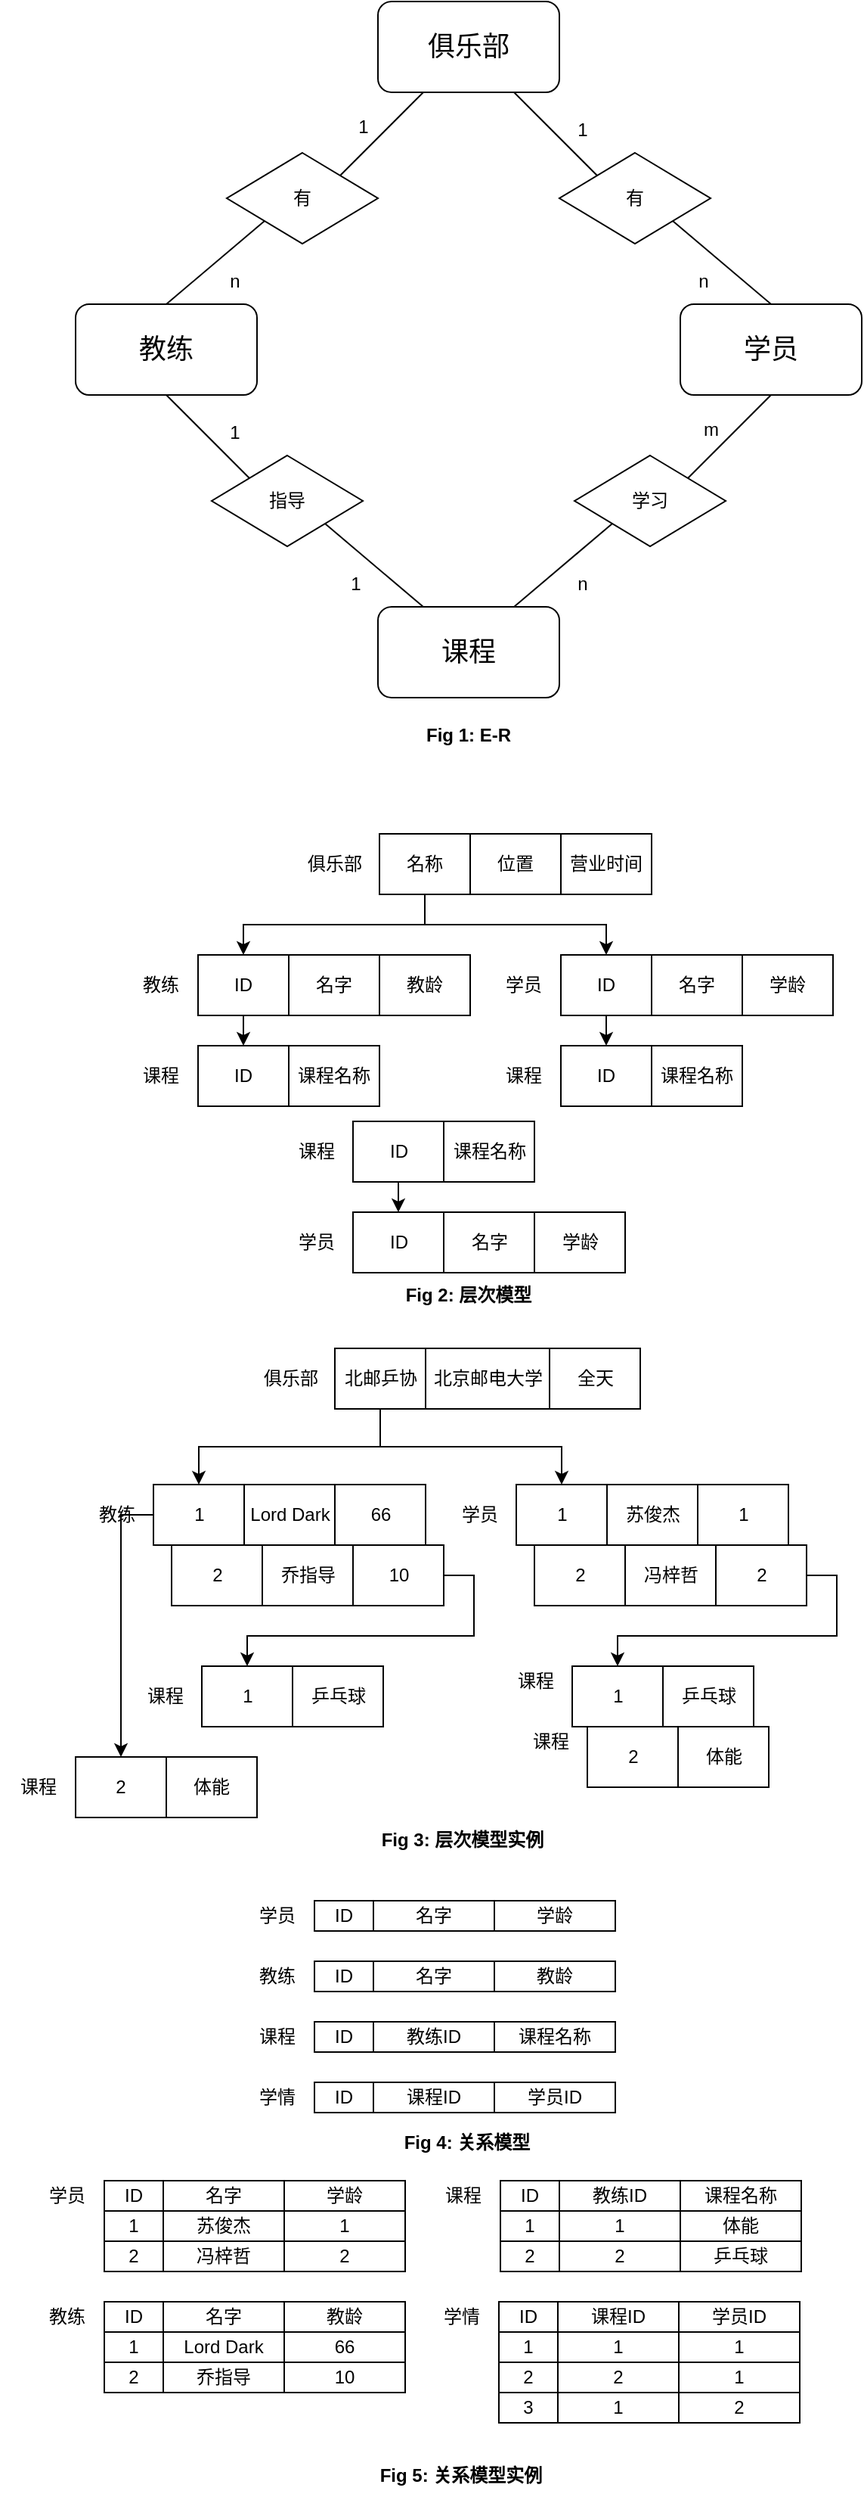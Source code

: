 <mxfile version="24.0.2" type="github">
  <diagram id="R2lEEEUBdFMjLlhIrx00" name="Page-1">
    <mxGraphModel dx="1436" dy="853" grid="1" gridSize="10" guides="1" tooltips="1" connect="1" arrows="1" fold="1" page="1" pageScale="1" pageWidth="850" pageHeight="1100" math="0" shadow="0" extFonts="Permanent Marker^https://fonts.googleapis.com/css?family=Permanent+Marker">
      <root>
        <mxCell id="0" />
        <mxCell id="1" parent="0" />
        <mxCell id="RdNPgLvdJwb93vjGnL0X-3" value="&lt;font style=&quot;font-size: 18px;&quot;&gt;俱乐部&lt;/font&gt;" style="rounded=1;whiteSpace=wrap;html=1;" vertex="1" parent="1">
          <mxGeometry x="340" y="20" width="120" height="60" as="geometry" />
        </mxCell>
        <mxCell id="RdNPgLvdJwb93vjGnL0X-4" value="&lt;font style=&quot;font-size: 18px;&quot;&gt;学员&lt;/font&gt;" style="rounded=1;whiteSpace=wrap;html=1;" vertex="1" parent="1">
          <mxGeometry x="540" y="220" width="120" height="60" as="geometry" />
        </mxCell>
        <mxCell id="RdNPgLvdJwb93vjGnL0X-5" value="&lt;font style=&quot;font-size: 18px;&quot;&gt;教练&lt;/font&gt;" style="rounded=1;whiteSpace=wrap;html=1;" vertex="1" parent="1">
          <mxGeometry x="140" y="220" width="120" height="60" as="geometry" />
        </mxCell>
        <mxCell id="RdNPgLvdJwb93vjGnL0X-7" value="有" style="rhombus;whiteSpace=wrap;html=1;" vertex="1" parent="1">
          <mxGeometry x="460" y="120" width="100" height="60" as="geometry" />
        </mxCell>
        <mxCell id="RdNPgLvdJwb93vjGnL0X-13" value="有" style="rhombus;whiteSpace=wrap;html=1;" vertex="1" parent="1">
          <mxGeometry x="240" y="120" width="100" height="60" as="geometry" />
        </mxCell>
        <mxCell id="RdNPgLvdJwb93vjGnL0X-14" value="" style="endArrow=none;html=1;rounded=0;exitX=1;exitY=0;exitDx=0;exitDy=0;entryX=0.25;entryY=1;entryDx=0;entryDy=0;" edge="1" parent="1" source="RdNPgLvdJwb93vjGnL0X-13" target="RdNPgLvdJwb93vjGnL0X-3">
          <mxGeometry width="50" height="50" relative="1" as="geometry">
            <mxPoint x="330" y="130" as="sourcePoint" />
            <mxPoint x="390" y="110" as="targetPoint" />
          </mxGeometry>
        </mxCell>
        <mxCell id="RdNPgLvdJwb93vjGnL0X-15" value="" style="endArrow=none;html=1;rounded=0;entryX=0;entryY=1;entryDx=0;entryDy=0;exitX=0.5;exitY=0;exitDx=0;exitDy=0;" edge="1" parent="1" source="RdNPgLvdJwb93vjGnL0X-5" target="RdNPgLvdJwb93vjGnL0X-13">
          <mxGeometry width="50" height="50" relative="1" as="geometry">
            <mxPoint x="280" y="240" as="sourcePoint" />
            <mxPoint x="330" y="190" as="targetPoint" />
          </mxGeometry>
        </mxCell>
        <mxCell id="RdNPgLvdJwb93vjGnL0X-16" value="" style="endArrow=none;html=1;rounded=0;entryX=0.75;entryY=1;entryDx=0;entryDy=0;exitX=0;exitY=0;exitDx=0;exitDy=0;" edge="1" parent="1" source="RdNPgLvdJwb93vjGnL0X-7" target="RdNPgLvdJwb93vjGnL0X-3">
          <mxGeometry width="50" height="50" relative="1" as="geometry">
            <mxPoint x="495.28" y="150" as="sourcePoint" />
            <mxPoint x="450" y="101.98" as="targetPoint" />
          </mxGeometry>
        </mxCell>
        <mxCell id="RdNPgLvdJwb93vjGnL0X-17" value="" style="endArrow=none;html=1;rounded=0;entryX=1;entryY=1;entryDx=0;entryDy=0;exitX=0.5;exitY=0;exitDx=0;exitDy=0;" edge="1" parent="1" source="RdNPgLvdJwb93vjGnL0X-4" target="RdNPgLvdJwb93vjGnL0X-7">
          <mxGeometry width="50" height="50" relative="1" as="geometry">
            <mxPoint x="510" y="220" as="sourcePoint" />
            <mxPoint x="470" y="180" as="targetPoint" />
          </mxGeometry>
        </mxCell>
        <mxCell id="RdNPgLvdJwb93vjGnL0X-21" value="1" style="text;html=1;align=center;verticalAlign=middle;resizable=0;points=[];autosize=1;strokeColor=none;fillColor=none;" vertex="1" parent="1">
          <mxGeometry x="315" y="88" width="30" height="30" as="geometry" />
        </mxCell>
        <mxCell id="RdNPgLvdJwb93vjGnL0X-22" value="n" style="text;html=1;align=center;verticalAlign=middle;resizable=0;points=[];autosize=1;strokeColor=none;fillColor=none;" vertex="1" parent="1">
          <mxGeometry x="230" y="190" width="30" height="30" as="geometry" />
        </mxCell>
        <mxCell id="RdNPgLvdJwb93vjGnL0X-23" value="n" style="text;html=1;align=center;verticalAlign=middle;resizable=0;points=[];autosize=1;strokeColor=none;fillColor=none;" vertex="1" parent="1">
          <mxGeometry x="540" y="190" width="30" height="30" as="geometry" />
        </mxCell>
        <mxCell id="RdNPgLvdJwb93vjGnL0X-25" value="1" style="text;html=1;align=center;verticalAlign=middle;resizable=0;points=[];autosize=1;strokeColor=none;fillColor=none;" vertex="1" parent="1">
          <mxGeometry x="460" y="90" width="30" height="30" as="geometry" />
        </mxCell>
        <mxCell id="RdNPgLvdJwb93vjGnL0X-28" value="&lt;b&gt;Fig 1: E-R&lt;/b&gt;" style="text;html=1;align=center;verticalAlign=middle;whiteSpace=wrap;rounded=0;" vertex="1" parent="1">
          <mxGeometry x="370" y="490" width="60" height="30" as="geometry" />
        </mxCell>
        <mxCell id="RdNPgLvdJwb93vjGnL0X-40" style="edgeStyle=orthogonalEdgeStyle;rounded=0;orthogonalLoop=1;jettySize=auto;html=1;exitX=0.5;exitY=1;exitDx=0;exitDy=0;" edge="1" parent="1" source="RdNPgLvdJwb93vjGnL0X-30" target="RdNPgLvdJwb93vjGnL0X-36">
          <mxGeometry relative="1" as="geometry" />
        </mxCell>
        <mxCell id="RdNPgLvdJwb93vjGnL0X-30" value="名称" style="rounded=0;whiteSpace=wrap;html=1;" vertex="1" parent="1">
          <mxGeometry x="341" y="570" width="60" height="40" as="geometry" />
        </mxCell>
        <mxCell id="RdNPgLvdJwb93vjGnL0X-39" style="edgeStyle=orthogonalEdgeStyle;rounded=0;orthogonalLoop=1;jettySize=auto;html=1;exitX=0.5;exitY=1;exitDx=0;exitDy=0;" edge="1" parent="1" source="RdNPgLvdJwb93vjGnL0X-30" target="RdNPgLvdJwb93vjGnL0X-33">
          <mxGeometry relative="1" as="geometry" />
        </mxCell>
        <mxCell id="RdNPgLvdJwb93vjGnL0X-31" value="位置" style="rounded=0;whiteSpace=wrap;html=1;" vertex="1" parent="1">
          <mxGeometry x="401" y="570" width="60" height="40" as="geometry" />
        </mxCell>
        <mxCell id="RdNPgLvdJwb93vjGnL0X-32" value="营业时间" style="rounded=0;whiteSpace=wrap;html=1;" vertex="1" parent="1">
          <mxGeometry x="461" y="570" width="60" height="40" as="geometry" />
        </mxCell>
        <mxCell id="RdNPgLvdJwb93vjGnL0X-98" style="edgeStyle=orthogonalEdgeStyle;rounded=0;orthogonalLoop=1;jettySize=auto;html=1;exitX=0.5;exitY=1;exitDx=0;exitDy=0;entryX=0.5;entryY=0;entryDx=0;entryDy=0;" edge="1" parent="1" source="RdNPgLvdJwb93vjGnL0X-33" target="RdNPgLvdJwb93vjGnL0X-45">
          <mxGeometry relative="1" as="geometry" />
        </mxCell>
        <mxCell id="RdNPgLvdJwb93vjGnL0X-33" value="ID" style="rounded=0;whiteSpace=wrap;html=1;" vertex="1" parent="1">
          <mxGeometry x="221" y="650" width="60" height="40" as="geometry" />
        </mxCell>
        <mxCell id="RdNPgLvdJwb93vjGnL0X-34" value="名字" style="rounded=0;whiteSpace=wrap;html=1;" vertex="1" parent="1">
          <mxGeometry x="281" y="650" width="60" height="40" as="geometry" />
        </mxCell>
        <mxCell id="RdNPgLvdJwb93vjGnL0X-118" style="edgeStyle=orthogonalEdgeStyle;rounded=0;orthogonalLoop=1;jettySize=auto;html=1;exitX=0.5;exitY=1;exitDx=0;exitDy=0;entryX=0.5;entryY=0;entryDx=0;entryDy=0;" edge="1" parent="1" source="RdNPgLvdJwb93vjGnL0X-36" target="RdNPgLvdJwb93vjGnL0X-49">
          <mxGeometry relative="1" as="geometry" />
        </mxCell>
        <mxCell id="RdNPgLvdJwb93vjGnL0X-36" value="ID" style="rounded=0;whiteSpace=wrap;html=1;" vertex="1" parent="1">
          <mxGeometry x="461" y="650" width="60" height="40" as="geometry" />
        </mxCell>
        <mxCell id="RdNPgLvdJwb93vjGnL0X-37" value="名字" style="rounded=0;whiteSpace=wrap;html=1;" vertex="1" parent="1">
          <mxGeometry x="521" y="650" width="60" height="40" as="geometry" />
        </mxCell>
        <mxCell id="RdNPgLvdJwb93vjGnL0X-38" value="学龄" style="rounded=0;whiteSpace=wrap;html=1;" vertex="1" parent="1">
          <mxGeometry x="581" y="650" width="60" height="40" as="geometry" />
        </mxCell>
        <mxCell id="RdNPgLvdJwb93vjGnL0X-41" value="俱乐部" style="text;html=1;align=center;verticalAlign=middle;resizable=0;points=[];autosize=1;strokeColor=none;fillColor=none;" vertex="1" parent="1">
          <mxGeometry x="281" y="575" width="60" height="30" as="geometry" />
        </mxCell>
        <mxCell id="RdNPgLvdJwb93vjGnL0X-42" value="教练" style="text;html=1;align=center;verticalAlign=middle;resizable=0;points=[];autosize=1;strokeColor=none;fillColor=none;" vertex="1" parent="1">
          <mxGeometry x="171" y="655" width="50" height="30" as="geometry" />
        </mxCell>
        <mxCell id="RdNPgLvdJwb93vjGnL0X-43" value="学员" style="text;html=1;align=center;verticalAlign=middle;resizable=0;points=[];autosize=1;strokeColor=none;fillColor=none;" vertex="1" parent="1">
          <mxGeometry x="411" y="655" width="50" height="30" as="geometry" />
        </mxCell>
        <mxCell id="RdNPgLvdJwb93vjGnL0X-44" value="&lt;b&gt;Fig 2: 层次模型&lt;/b&gt;" style="text;html=1;align=center;verticalAlign=middle;whiteSpace=wrap;rounded=0;" vertex="1" parent="1">
          <mxGeometry x="355" y="860" width="90" height="30" as="geometry" />
        </mxCell>
        <mxCell id="RdNPgLvdJwb93vjGnL0X-45" value="ID" style="rounded=0;whiteSpace=wrap;html=1;" vertex="1" parent="1">
          <mxGeometry x="221" y="710" width="60" height="40" as="geometry" />
        </mxCell>
        <mxCell id="RdNPgLvdJwb93vjGnL0X-46" value="课程名称" style="rounded=0;whiteSpace=wrap;html=1;" vertex="1" parent="1">
          <mxGeometry x="281" y="710" width="60" height="40" as="geometry" />
        </mxCell>
        <mxCell id="RdNPgLvdJwb93vjGnL0X-48" value="课程" style="text;html=1;align=center;verticalAlign=middle;resizable=0;points=[];autosize=1;strokeColor=none;fillColor=none;" vertex="1" parent="1">
          <mxGeometry x="171" y="715" width="50" height="30" as="geometry" />
        </mxCell>
        <mxCell id="RdNPgLvdJwb93vjGnL0X-49" value="ID" style="rounded=0;whiteSpace=wrap;html=1;" vertex="1" parent="1">
          <mxGeometry x="461" y="710" width="60" height="40" as="geometry" />
        </mxCell>
        <mxCell id="RdNPgLvdJwb93vjGnL0X-50" value="课程名称" style="rounded=0;whiteSpace=wrap;html=1;" vertex="1" parent="1">
          <mxGeometry x="521" y="710" width="60" height="40" as="geometry" />
        </mxCell>
        <mxCell id="RdNPgLvdJwb93vjGnL0X-52" value="课程" style="text;html=1;align=center;verticalAlign=middle;resizable=0;points=[];autosize=1;strokeColor=none;fillColor=none;" vertex="1" parent="1">
          <mxGeometry x="411" y="715" width="50" height="30" as="geometry" />
        </mxCell>
        <mxCell id="RdNPgLvdJwb93vjGnL0X-53" value="ID" style="rounded=0;whiteSpace=wrap;html=1;" vertex="1" parent="1">
          <mxGeometry x="323.5" y="820" width="60" height="40" as="geometry" />
        </mxCell>
        <mxCell id="RdNPgLvdJwb93vjGnL0X-54" value="名字" style="rounded=0;whiteSpace=wrap;html=1;" vertex="1" parent="1">
          <mxGeometry x="383.5" y="820" width="60" height="40" as="geometry" />
        </mxCell>
        <mxCell id="RdNPgLvdJwb93vjGnL0X-55" value="学龄" style="rounded=0;whiteSpace=wrap;html=1;" vertex="1" parent="1">
          <mxGeometry x="443.5" y="820" width="60" height="40" as="geometry" />
        </mxCell>
        <mxCell id="RdNPgLvdJwb93vjGnL0X-56" value="学员" style="text;html=1;align=center;verticalAlign=middle;resizable=0;points=[];autosize=1;strokeColor=none;fillColor=none;" vertex="1" parent="1">
          <mxGeometry x="273.5" y="825" width="50" height="30" as="geometry" />
        </mxCell>
        <mxCell id="RdNPgLvdJwb93vjGnL0X-63" style="edgeStyle=orthogonalEdgeStyle;rounded=0;orthogonalLoop=1;jettySize=auto;html=1;exitX=0.5;exitY=1;exitDx=0;exitDy=0;" edge="1" parent="1" source="RdNPgLvdJwb93vjGnL0X-64" target="RdNPgLvdJwb93vjGnL0X-71">
          <mxGeometry relative="1" as="geometry" />
        </mxCell>
        <mxCell id="RdNPgLvdJwb93vjGnL0X-64" value="北邮乒协" style="rounded=0;whiteSpace=wrap;html=1;" vertex="1" parent="1">
          <mxGeometry x="311.5" y="910" width="60" height="40" as="geometry" />
        </mxCell>
        <mxCell id="RdNPgLvdJwb93vjGnL0X-65" style="edgeStyle=orthogonalEdgeStyle;rounded=0;orthogonalLoop=1;jettySize=auto;html=1;exitX=0.5;exitY=1;exitDx=0;exitDy=0;" edge="1" parent="1" source="RdNPgLvdJwb93vjGnL0X-64" target="RdNPgLvdJwb93vjGnL0X-68">
          <mxGeometry relative="1" as="geometry" />
        </mxCell>
        <mxCell id="RdNPgLvdJwb93vjGnL0X-66" value="北京邮电大学" style="rounded=0;whiteSpace=wrap;html=1;" vertex="1" parent="1">
          <mxGeometry x="371.5" y="910" width="82" height="40" as="geometry" />
        </mxCell>
        <mxCell id="RdNPgLvdJwb93vjGnL0X-67" value="全天" style="rounded=0;whiteSpace=wrap;html=1;" vertex="1" parent="1">
          <mxGeometry x="453.5" y="910" width="60" height="40" as="geometry" />
        </mxCell>
        <mxCell id="RdNPgLvdJwb93vjGnL0X-201" style="edgeStyle=orthogonalEdgeStyle;rounded=0;orthogonalLoop=1;jettySize=auto;html=1;exitX=0;exitY=0.5;exitDx=0;exitDy=0;" edge="1" parent="1" source="RdNPgLvdJwb93vjGnL0X-68" target="RdNPgLvdJwb93vjGnL0X-198">
          <mxGeometry relative="1" as="geometry" />
        </mxCell>
        <mxCell id="RdNPgLvdJwb93vjGnL0X-68" value="1" style="rounded=0;whiteSpace=wrap;html=1;" vertex="1" parent="1">
          <mxGeometry x="191.5" y="1000" width="60" height="40" as="geometry" />
        </mxCell>
        <mxCell id="RdNPgLvdJwb93vjGnL0X-69" value="Lord Dark" style="rounded=0;whiteSpace=wrap;html=1;" vertex="1" parent="1">
          <mxGeometry x="251.5" y="1000" width="60" height="40" as="geometry" />
        </mxCell>
        <mxCell id="RdNPgLvdJwb93vjGnL0X-70" value="66" style="rounded=0;whiteSpace=wrap;html=1;" vertex="1" parent="1">
          <mxGeometry x="311.5" y="1000" width="60" height="40" as="geometry" />
        </mxCell>
        <mxCell id="RdNPgLvdJwb93vjGnL0X-71" value="1" style="rounded=0;whiteSpace=wrap;html=1;" vertex="1" parent="1">
          <mxGeometry x="431.5" y="1000" width="60" height="40" as="geometry" />
        </mxCell>
        <mxCell id="RdNPgLvdJwb93vjGnL0X-72" value="苏俊杰" style="rounded=0;whiteSpace=wrap;html=1;" vertex="1" parent="1">
          <mxGeometry x="491.5" y="1000" width="60" height="40" as="geometry" />
        </mxCell>
        <mxCell id="RdNPgLvdJwb93vjGnL0X-73" value="1" style="rounded=0;whiteSpace=wrap;html=1;" vertex="1" parent="1">
          <mxGeometry x="551.5" y="1000" width="60" height="40" as="geometry" />
        </mxCell>
        <mxCell id="RdNPgLvdJwb93vjGnL0X-74" value="俱乐部" style="text;html=1;align=center;verticalAlign=middle;resizable=0;points=[];autosize=1;strokeColor=none;fillColor=none;" vertex="1" parent="1">
          <mxGeometry x="251.5" y="915" width="60" height="30" as="geometry" />
        </mxCell>
        <mxCell id="RdNPgLvdJwb93vjGnL0X-75" value="教练" style="text;html=1;align=center;verticalAlign=middle;resizable=0;points=[];autosize=1;strokeColor=none;fillColor=none;" vertex="1" parent="1">
          <mxGeometry x="141.5" y="1005" width="50" height="30" as="geometry" />
        </mxCell>
        <mxCell id="RdNPgLvdJwb93vjGnL0X-76" value="学员" style="text;html=1;align=center;verticalAlign=middle;resizable=0;points=[];autosize=1;strokeColor=none;fillColor=none;" vertex="1" parent="1">
          <mxGeometry x="381.5" y="1005" width="50" height="30" as="geometry" />
        </mxCell>
        <mxCell id="RdNPgLvdJwb93vjGnL0X-77" value="2" style="rounded=0;whiteSpace=wrap;html=1;" vertex="1" parent="1">
          <mxGeometry x="443.5" y="1040" width="60" height="40" as="geometry" />
        </mxCell>
        <mxCell id="RdNPgLvdJwb93vjGnL0X-78" value="冯梓哲" style="rounded=0;whiteSpace=wrap;html=1;" vertex="1" parent="1">
          <mxGeometry x="503.5" y="1040" width="60" height="40" as="geometry" />
        </mxCell>
        <mxCell id="RdNPgLvdJwb93vjGnL0X-117" style="edgeStyle=orthogonalEdgeStyle;rounded=0;orthogonalLoop=1;jettySize=auto;html=1;exitX=1;exitY=0.5;exitDx=0;exitDy=0;" edge="1" parent="1" source="RdNPgLvdJwb93vjGnL0X-79" target="RdNPgLvdJwb93vjGnL0X-109">
          <mxGeometry relative="1" as="geometry" />
        </mxCell>
        <mxCell id="RdNPgLvdJwb93vjGnL0X-79" value="2" style="rounded=0;whiteSpace=wrap;html=1;" vertex="1" parent="1">
          <mxGeometry x="563.5" y="1040" width="60" height="40" as="geometry" />
        </mxCell>
        <mxCell id="RdNPgLvdJwb93vjGnL0X-80" value="2" style="rounded=0;whiteSpace=wrap;html=1;" vertex="1" parent="1">
          <mxGeometry x="203.5" y="1040" width="60" height="40" as="geometry" />
        </mxCell>
        <mxCell id="RdNPgLvdJwb93vjGnL0X-81" value="乔指导" style="rounded=0;whiteSpace=wrap;html=1;" vertex="1" parent="1">
          <mxGeometry x="263.5" y="1040" width="60" height="40" as="geometry" />
        </mxCell>
        <mxCell id="RdNPgLvdJwb93vjGnL0X-105" style="edgeStyle=orthogonalEdgeStyle;rounded=0;orthogonalLoop=1;jettySize=auto;html=1;exitX=1;exitY=0.5;exitDx=0;exitDy=0;entryX=0.5;entryY=0;entryDx=0;entryDy=0;" edge="1" parent="1" source="RdNPgLvdJwb93vjGnL0X-82" target="RdNPgLvdJwb93vjGnL0X-101">
          <mxGeometry relative="1" as="geometry">
            <mxPoint x="373.5" y="1120" as="targetPoint" />
          </mxGeometry>
        </mxCell>
        <mxCell id="RdNPgLvdJwb93vjGnL0X-82" value="10" style="rounded=0;whiteSpace=wrap;html=1;" vertex="1" parent="1">
          <mxGeometry x="323.5" y="1040" width="60" height="40" as="geometry" />
        </mxCell>
        <mxCell id="RdNPgLvdJwb93vjGnL0X-83" value="&lt;b&gt;Fig 3: 层次模型实例&lt;/b&gt;" style="text;html=1;align=center;verticalAlign=middle;whiteSpace=wrap;rounded=0;" vertex="1" parent="1">
          <mxGeometry x="341" y="1220" width="110" height="30" as="geometry" />
        </mxCell>
        <mxCell id="RdNPgLvdJwb93vjGnL0X-87" value="&lt;font style=&quot;font-size: 18px;&quot;&gt;课程&lt;/font&gt;" style="rounded=1;whiteSpace=wrap;html=1;" vertex="1" parent="1">
          <mxGeometry x="340" y="420" width="120" height="60" as="geometry" />
        </mxCell>
        <mxCell id="RdNPgLvdJwb93vjGnL0X-88" value="指导" style="rhombus;whiteSpace=wrap;html=1;" vertex="1" parent="1">
          <mxGeometry x="230" y="320" width="100" height="60" as="geometry" />
        </mxCell>
        <mxCell id="RdNPgLvdJwb93vjGnL0X-89" value="" style="endArrow=none;html=1;rounded=0;entryX=0.75;entryY=1;entryDx=0;entryDy=0;exitX=0;exitY=0;exitDx=0;exitDy=0;" edge="1" parent="1" source="RdNPgLvdJwb93vjGnL0X-88">
          <mxGeometry width="50" height="50" relative="1" as="geometry">
            <mxPoint x="265.28" y="350" as="sourcePoint" />
            <mxPoint x="200" y="280" as="targetPoint" />
          </mxGeometry>
        </mxCell>
        <mxCell id="RdNPgLvdJwb93vjGnL0X-90" value="" style="endArrow=none;html=1;rounded=0;entryX=1;entryY=1;entryDx=0;entryDy=0;exitX=0.5;exitY=0;exitDx=0;exitDy=0;" edge="1" parent="1" target="RdNPgLvdJwb93vjGnL0X-88">
          <mxGeometry width="50" height="50" relative="1" as="geometry">
            <mxPoint x="370" y="420" as="sourcePoint" />
            <mxPoint x="240" y="380" as="targetPoint" />
          </mxGeometry>
        </mxCell>
        <mxCell id="RdNPgLvdJwb93vjGnL0X-91" value="1" style="text;html=1;align=center;verticalAlign=middle;resizable=0;points=[];autosize=1;strokeColor=none;fillColor=none;" vertex="1" parent="1">
          <mxGeometry x="310" y="390" width="30" height="30" as="geometry" />
        </mxCell>
        <mxCell id="RdNPgLvdJwb93vjGnL0X-92" value="1" style="text;html=1;align=center;verticalAlign=middle;resizable=0;points=[];autosize=1;strokeColor=none;fillColor=none;" vertex="1" parent="1">
          <mxGeometry x="230" y="290" width="30" height="30" as="geometry" />
        </mxCell>
        <mxCell id="RdNPgLvdJwb93vjGnL0X-93" value="学习" style="rhombus;whiteSpace=wrap;html=1;" vertex="1" parent="1">
          <mxGeometry x="470" y="320" width="100" height="60" as="geometry" />
        </mxCell>
        <mxCell id="RdNPgLvdJwb93vjGnL0X-94" value="" style="endArrow=none;html=1;rounded=0;exitX=1;exitY=0;exitDx=0;exitDy=0;entryX=0.25;entryY=1;entryDx=0;entryDy=0;" edge="1" parent="1" source="RdNPgLvdJwb93vjGnL0X-93">
          <mxGeometry width="50" height="50" relative="1" as="geometry">
            <mxPoint x="560" y="330" as="sourcePoint" />
            <mxPoint x="600" y="280" as="targetPoint" />
          </mxGeometry>
        </mxCell>
        <mxCell id="RdNPgLvdJwb93vjGnL0X-95" value="" style="endArrow=none;html=1;rounded=0;entryX=0;entryY=1;entryDx=0;entryDy=0;exitX=0.5;exitY=0;exitDx=0;exitDy=0;" edge="1" parent="1" target="RdNPgLvdJwb93vjGnL0X-93">
          <mxGeometry width="50" height="50" relative="1" as="geometry">
            <mxPoint x="430" y="420" as="sourcePoint" />
            <mxPoint x="560" y="390" as="targetPoint" />
          </mxGeometry>
        </mxCell>
        <mxCell id="RdNPgLvdJwb93vjGnL0X-96" value="m" style="text;html=1;align=center;verticalAlign=middle;resizable=0;points=[];autosize=1;strokeColor=none;fillColor=none;" vertex="1" parent="1">
          <mxGeometry x="545" y="288" width="30" height="30" as="geometry" />
        </mxCell>
        <mxCell id="RdNPgLvdJwb93vjGnL0X-97" value="n" style="text;html=1;align=center;verticalAlign=middle;resizable=0;points=[];autosize=1;strokeColor=none;fillColor=none;" vertex="1" parent="1">
          <mxGeometry x="460" y="390" width="30" height="30" as="geometry" />
        </mxCell>
        <mxCell id="RdNPgLvdJwb93vjGnL0X-100" value="教龄" style="rounded=0;whiteSpace=wrap;html=1;" vertex="1" parent="1">
          <mxGeometry x="341" y="650" width="60" height="40" as="geometry" />
        </mxCell>
        <mxCell id="RdNPgLvdJwb93vjGnL0X-101" value="1" style="rounded=0;whiteSpace=wrap;html=1;" vertex="1" parent="1">
          <mxGeometry x="223.5" y="1120" width="60" height="40" as="geometry" />
        </mxCell>
        <mxCell id="RdNPgLvdJwb93vjGnL0X-102" value="乒乓球" style="rounded=0;whiteSpace=wrap;html=1;" vertex="1" parent="1">
          <mxGeometry x="283.5" y="1120" width="60" height="40" as="geometry" />
        </mxCell>
        <mxCell id="RdNPgLvdJwb93vjGnL0X-103" value="课程" style="text;html=1;align=center;verticalAlign=middle;resizable=0;points=[];autosize=1;strokeColor=none;fillColor=none;" vertex="1" parent="1">
          <mxGeometry x="173.5" y="1125" width="50" height="30" as="geometry" />
        </mxCell>
        <mxCell id="RdNPgLvdJwb93vjGnL0X-109" value="1" style="rounded=0;whiteSpace=wrap;html=1;" vertex="1" parent="1">
          <mxGeometry x="468.5" y="1120" width="60" height="40" as="geometry" />
        </mxCell>
        <mxCell id="RdNPgLvdJwb93vjGnL0X-110" value="乒乓球" style="rounded=0;whiteSpace=wrap;html=1;" vertex="1" parent="1">
          <mxGeometry x="528.5" y="1120" width="60" height="40" as="geometry" />
        </mxCell>
        <mxCell id="RdNPgLvdJwb93vjGnL0X-111" value="课程" style="text;html=1;align=center;verticalAlign=middle;resizable=0;points=[];autosize=1;strokeColor=none;fillColor=none;" vertex="1" parent="1">
          <mxGeometry x="418.5" y="1115" width="50" height="30" as="geometry" />
        </mxCell>
        <mxCell id="RdNPgLvdJwb93vjGnL0X-113" value="2" style="rounded=0;whiteSpace=wrap;html=1;" vertex="1" parent="1">
          <mxGeometry x="478.5" y="1160" width="60" height="40" as="geometry" />
        </mxCell>
        <mxCell id="RdNPgLvdJwb93vjGnL0X-114" value="体能" style="rounded=0;whiteSpace=wrap;html=1;" vertex="1" parent="1">
          <mxGeometry x="538.5" y="1160" width="60" height="40" as="geometry" />
        </mxCell>
        <mxCell id="RdNPgLvdJwb93vjGnL0X-115" value="课程" style="text;html=1;align=center;verticalAlign=middle;resizable=0;points=[];autosize=1;strokeColor=none;fillColor=none;" vertex="1" parent="1">
          <mxGeometry x="428.5" y="1155" width="50" height="30" as="geometry" />
        </mxCell>
        <mxCell id="RdNPgLvdJwb93vjGnL0X-123" style="edgeStyle=orthogonalEdgeStyle;rounded=0;orthogonalLoop=1;jettySize=auto;html=1;exitX=0.5;exitY=1;exitDx=0;exitDy=0;entryX=0.5;entryY=0;entryDx=0;entryDy=0;" edge="1" parent="1" source="RdNPgLvdJwb93vjGnL0X-119" target="RdNPgLvdJwb93vjGnL0X-53">
          <mxGeometry relative="1" as="geometry" />
        </mxCell>
        <mxCell id="RdNPgLvdJwb93vjGnL0X-119" value="ID" style="rounded=0;whiteSpace=wrap;html=1;" vertex="1" parent="1">
          <mxGeometry x="323.5" y="760" width="60" height="40" as="geometry" />
        </mxCell>
        <mxCell id="RdNPgLvdJwb93vjGnL0X-120" value="课程名称" style="rounded=0;whiteSpace=wrap;html=1;" vertex="1" parent="1">
          <mxGeometry x="383.5" y="760" width="60" height="40" as="geometry" />
        </mxCell>
        <mxCell id="RdNPgLvdJwb93vjGnL0X-121" value="课程" style="text;html=1;align=center;verticalAlign=middle;resizable=0;points=[];autosize=1;strokeColor=none;fillColor=none;" vertex="1" parent="1">
          <mxGeometry x="273.5" y="765" width="50" height="30" as="geometry" />
        </mxCell>
        <mxCell id="RdNPgLvdJwb93vjGnL0X-125" value="ID" style="rounded=0;whiteSpace=wrap;html=1;" vertex="1" parent="1">
          <mxGeometry x="298" y="1315" width="39" height="20" as="geometry" />
        </mxCell>
        <mxCell id="RdNPgLvdJwb93vjGnL0X-126" value="名字" style="rounded=0;whiteSpace=wrap;html=1;" vertex="1" parent="1">
          <mxGeometry x="337" y="1315" width="80" height="20" as="geometry" />
        </mxCell>
        <mxCell id="RdNPgLvdJwb93vjGnL0X-127" value="教龄" style="rounded=0;whiteSpace=wrap;html=1;" vertex="1" parent="1">
          <mxGeometry x="417" y="1315" width="80" height="20" as="geometry" />
        </mxCell>
        <mxCell id="RdNPgLvdJwb93vjGnL0X-129" value="ID" style="rounded=0;whiteSpace=wrap;html=1;" vertex="1" parent="1">
          <mxGeometry x="298" y="1395" width="39" height="20" as="geometry" />
        </mxCell>
        <mxCell id="RdNPgLvdJwb93vjGnL0X-130" value="课程ID" style="rounded=0;whiteSpace=wrap;html=1;" vertex="1" parent="1">
          <mxGeometry x="337" y="1395" width="80" height="20" as="geometry" />
        </mxCell>
        <mxCell id="RdNPgLvdJwb93vjGnL0X-131" value="学员ID" style="rounded=0;whiteSpace=wrap;html=1;" vertex="1" parent="1">
          <mxGeometry x="417" y="1395" width="80" height="20" as="geometry" />
        </mxCell>
        <mxCell id="RdNPgLvdJwb93vjGnL0X-132" value="课程名称" style="rounded=0;whiteSpace=wrap;html=1;" vertex="1" parent="1">
          <mxGeometry x="417" y="1355" width="80" height="20" as="geometry" />
        </mxCell>
        <mxCell id="RdNPgLvdJwb93vjGnL0X-133" value="ID" style="rounded=0;whiteSpace=wrap;html=1;" vertex="1" parent="1">
          <mxGeometry x="298" y="1275" width="39" height="20" as="geometry" />
        </mxCell>
        <mxCell id="RdNPgLvdJwb93vjGnL0X-134" value="名字" style="rounded=0;whiteSpace=wrap;html=1;" vertex="1" parent="1">
          <mxGeometry x="337" y="1275" width="80" height="20" as="geometry" />
        </mxCell>
        <mxCell id="RdNPgLvdJwb93vjGnL0X-135" value="学龄" style="rounded=0;whiteSpace=wrap;html=1;" vertex="1" parent="1">
          <mxGeometry x="417" y="1275" width="80" height="20" as="geometry" />
        </mxCell>
        <mxCell id="RdNPgLvdJwb93vjGnL0X-139" value="教练" style="text;html=1;align=center;verticalAlign=middle;resizable=0;points=[];autosize=1;strokeColor=none;fillColor=none;" vertex="1" parent="1">
          <mxGeometry x="248" y="1310" width="50" height="30" as="geometry" />
        </mxCell>
        <mxCell id="RdNPgLvdJwb93vjGnL0X-140" value="学情" style="text;html=1;align=center;verticalAlign=middle;resizable=0;points=[];autosize=1;strokeColor=none;fillColor=none;" vertex="1" parent="1">
          <mxGeometry x="248" y="1390" width="50" height="30" as="geometry" />
        </mxCell>
        <mxCell id="RdNPgLvdJwb93vjGnL0X-141" value="学员" style="text;html=1;align=center;verticalAlign=middle;resizable=0;points=[];autosize=1;strokeColor=none;fillColor=none;" vertex="1" parent="1">
          <mxGeometry x="248" y="1270" width="50" height="30" as="geometry" />
        </mxCell>
        <mxCell id="RdNPgLvdJwb93vjGnL0X-142" value="&lt;b&gt;Fig 4: 关系模型&lt;/b&gt;" style="text;html=1;align=center;verticalAlign=middle;whiteSpace=wrap;rounded=0;" vertex="1" parent="1">
          <mxGeometry x="343.5" y="1420" width="110" height="30" as="geometry" />
        </mxCell>
        <mxCell id="RdNPgLvdJwb93vjGnL0X-143" value="&lt;b&gt;Fig 5: 关系模型实例&lt;/b&gt;" style="text;html=1;align=center;verticalAlign=middle;whiteSpace=wrap;rounded=0;" vertex="1" parent="1">
          <mxGeometry x="340" y="1640" width="110" height="30" as="geometry" />
        </mxCell>
        <mxCell id="RdNPgLvdJwb93vjGnL0X-144" value="ID" style="rounded=0;whiteSpace=wrap;html=1;" vertex="1" parent="1">
          <mxGeometry x="159" y="1540" width="39" height="20" as="geometry" />
        </mxCell>
        <mxCell id="RdNPgLvdJwb93vjGnL0X-145" value="名字" style="rounded=0;whiteSpace=wrap;html=1;" vertex="1" parent="1">
          <mxGeometry x="198" y="1540" width="80" height="20" as="geometry" />
        </mxCell>
        <mxCell id="RdNPgLvdJwb93vjGnL0X-146" value="教龄" style="rounded=0;whiteSpace=wrap;html=1;" vertex="1" parent="1">
          <mxGeometry x="278" y="1540" width="80" height="20" as="geometry" />
        </mxCell>
        <mxCell id="RdNPgLvdJwb93vjGnL0X-147" value="ID" style="rounded=0;whiteSpace=wrap;html=1;" vertex="1" parent="1">
          <mxGeometry x="421" y="1460" width="39" height="20" as="geometry" />
        </mxCell>
        <mxCell id="RdNPgLvdJwb93vjGnL0X-148" value="教练ID" style="rounded=0;whiteSpace=wrap;html=1;" vertex="1" parent="1">
          <mxGeometry x="460" y="1460" width="80" height="20" as="geometry" />
        </mxCell>
        <mxCell id="RdNPgLvdJwb93vjGnL0X-149" value="课程名称" style="rounded=0;whiteSpace=wrap;html=1;" vertex="1" parent="1">
          <mxGeometry x="540" y="1460" width="80" height="20" as="geometry" />
        </mxCell>
        <mxCell id="RdNPgLvdJwb93vjGnL0X-151" value="ID" style="rounded=0;whiteSpace=wrap;html=1;" vertex="1" parent="1">
          <mxGeometry x="159" y="1460" width="39" height="20" as="geometry" />
        </mxCell>
        <mxCell id="RdNPgLvdJwb93vjGnL0X-152" value="名字" style="rounded=0;whiteSpace=wrap;html=1;" vertex="1" parent="1">
          <mxGeometry x="198" y="1460" width="80" height="20" as="geometry" />
        </mxCell>
        <mxCell id="RdNPgLvdJwb93vjGnL0X-153" value="学龄" style="rounded=0;whiteSpace=wrap;html=1;" vertex="1" parent="1">
          <mxGeometry x="278" y="1460" width="80" height="20" as="geometry" />
        </mxCell>
        <mxCell id="RdNPgLvdJwb93vjGnL0X-154" value="教练" style="text;html=1;align=center;verticalAlign=middle;resizable=0;points=[];autosize=1;strokeColor=none;fillColor=none;" vertex="1" parent="1">
          <mxGeometry x="109" y="1535" width="50" height="30" as="geometry" />
        </mxCell>
        <mxCell id="RdNPgLvdJwb93vjGnL0X-155" value="课程" style="text;html=1;align=center;verticalAlign=middle;resizable=0;points=[];autosize=1;strokeColor=none;fillColor=none;" vertex="1" parent="1">
          <mxGeometry x="371" y="1455" width="50" height="30" as="geometry" />
        </mxCell>
        <mxCell id="RdNPgLvdJwb93vjGnL0X-156" value="学员" style="text;html=1;align=center;verticalAlign=middle;resizable=0;points=[];autosize=1;strokeColor=none;fillColor=none;" vertex="1" parent="1">
          <mxGeometry x="109" y="1455" width="50" height="30" as="geometry" />
        </mxCell>
        <mxCell id="RdNPgLvdJwb93vjGnL0X-157" value="1" style="rounded=0;whiteSpace=wrap;html=1;" vertex="1" parent="1">
          <mxGeometry x="159" y="1480" width="39" height="20" as="geometry" />
        </mxCell>
        <mxCell id="RdNPgLvdJwb93vjGnL0X-158" value="苏俊杰" style="rounded=0;whiteSpace=wrap;html=1;" vertex="1" parent="1">
          <mxGeometry x="198" y="1480" width="80" height="20" as="geometry" />
        </mxCell>
        <mxCell id="RdNPgLvdJwb93vjGnL0X-159" value="1" style="rounded=0;whiteSpace=wrap;html=1;" vertex="1" parent="1">
          <mxGeometry x="278" y="1480" width="80" height="20" as="geometry" />
        </mxCell>
        <mxCell id="RdNPgLvdJwb93vjGnL0X-160" value="2" style="rounded=0;whiteSpace=wrap;html=1;" vertex="1" parent="1">
          <mxGeometry x="159" y="1500" width="39" height="20" as="geometry" />
        </mxCell>
        <mxCell id="RdNPgLvdJwb93vjGnL0X-161" value="冯梓哲" style="rounded=0;whiteSpace=wrap;html=1;" vertex="1" parent="1">
          <mxGeometry x="198" y="1500" width="80" height="20" as="geometry" />
        </mxCell>
        <mxCell id="RdNPgLvdJwb93vjGnL0X-162" value="2" style="rounded=0;whiteSpace=wrap;html=1;" vertex="1" parent="1">
          <mxGeometry x="278" y="1500" width="80" height="20" as="geometry" />
        </mxCell>
        <mxCell id="RdNPgLvdJwb93vjGnL0X-163" value="1" style="rounded=0;whiteSpace=wrap;html=1;" vertex="1" parent="1">
          <mxGeometry x="159" y="1560" width="39" height="20" as="geometry" />
        </mxCell>
        <mxCell id="RdNPgLvdJwb93vjGnL0X-164" value="Lord Dark" style="rounded=0;whiteSpace=wrap;html=1;" vertex="1" parent="1">
          <mxGeometry x="198" y="1560" width="80" height="20" as="geometry" />
        </mxCell>
        <mxCell id="RdNPgLvdJwb93vjGnL0X-165" value="66" style="rounded=0;whiteSpace=wrap;html=1;" vertex="1" parent="1">
          <mxGeometry x="278" y="1560" width="80" height="20" as="geometry" />
        </mxCell>
        <mxCell id="RdNPgLvdJwb93vjGnL0X-166" value="2" style="rounded=0;whiteSpace=wrap;html=1;" vertex="1" parent="1">
          <mxGeometry x="159" y="1580" width="39" height="20" as="geometry" />
        </mxCell>
        <mxCell id="RdNPgLvdJwb93vjGnL0X-167" value="乔指导" style="rounded=0;whiteSpace=wrap;html=1;" vertex="1" parent="1">
          <mxGeometry x="198" y="1580" width="80" height="20" as="geometry" />
        </mxCell>
        <mxCell id="RdNPgLvdJwb93vjGnL0X-168" value="10" style="rounded=0;whiteSpace=wrap;html=1;" vertex="1" parent="1">
          <mxGeometry x="278" y="1580" width="80" height="20" as="geometry" />
        </mxCell>
        <mxCell id="RdNPgLvdJwb93vjGnL0X-169" value="1" style="rounded=0;whiteSpace=wrap;html=1;" vertex="1" parent="1">
          <mxGeometry x="421" y="1480" width="39" height="20" as="geometry" />
        </mxCell>
        <mxCell id="RdNPgLvdJwb93vjGnL0X-170" value="1" style="rounded=0;whiteSpace=wrap;html=1;" vertex="1" parent="1">
          <mxGeometry x="460" y="1480" width="80" height="20" as="geometry" />
        </mxCell>
        <mxCell id="RdNPgLvdJwb93vjGnL0X-171" value="体能" style="rounded=0;whiteSpace=wrap;html=1;" vertex="1" parent="1">
          <mxGeometry x="540" y="1480" width="80" height="20" as="geometry" />
        </mxCell>
        <mxCell id="RdNPgLvdJwb93vjGnL0X-173" value="2" style="rounded=0;whiteSpace=wrap;html=1;" vertex="1" parent="1">
          <mxGeometry x="421" y="1500" width="39" height="20" as="geometry" />
        </mxCell>
        <mxCell id="RdNPgLvdJwb93vjGnL0X-174" value="2" style="rounded=0;whiteSpace=wrap;html=1;" vertex="1" parent="1">
          <mxGeometry x="460" y="1500" width="80" height="20" as="geometry" />
        </mxCell>
        <mxCell id="RdNPgLvdJwb93vjGnL0X-175" value="乒乓球" style="rounded=0;whiteSpace=wrap;html=1;" vertex="1" parent="1">
          <mxGeometry x="540" y="1500" width="80" height="20" as="geometry" />
        </mxCell>
        <mxCell id="RdNPgLvdJwb93vjGnL0X-181" value="ID" style="rounded=0;whiteSpace=wrap;html=1;" vertex="1" parent="1">
          <mxGeometry x="298" y="1355" width="39" height="20" as="geometry" />
        </mxCell>
        <mxCell id="RdNPgLvdJwb93vjGnL0X-182" value="教练ID" style="rounded=0;whiteSpace=wrap;html=1;" vertex="1" parent="1">
          <mxGeometry x="337" y="1355" width="80" height="20" as="geometry" />
        </mxCell>
        <mxCell id="RdNPgLvdJwb93vjGnL0X-183" value="课程" style="text;html=1;align=center;verticalAlign=middle;resizable=0;points=[];autosize=1;strokeColor=none;fillColor=none;" vertex="1" parent="1">
          <mxGeometry x="248" y="1350" width="50" height="30" as="geometry" />
        </mxCell>
        <mxCell id="RdNPgLvdJwb93vjGnL0X-184" value="ID" style="rounded=0;whiteSpace=wrap;html=1;" vertex="1" parent="1">
          <mxGeometry x="420" y="1540" width="39" height="20" as="geometry" />
        </mxCell>
        <mxCell id="RdNPgLvdJwb93vjGnL0X-185" value="课程ID" style="rounded=0;whiteSpace=wrap;html=1;" vertex="1" parent="1">
          <mxGeometry x="459" y="1540" width="80" height="20" as="geometry" />
        </mxCell>
        <mxCell id="RdNPgLvdJwb93vjGnL0X-186" value="学员ID" style="rounded=0;whiteSpace=wrap;html=1;" vertex="1" parent="1">
          <mxGeometry x="539" y="1540" width="80" height="20" as="geometry" />
        </mxCell>
        <mxCell id="RdNPgLvdJwb93vjGnL0X-187" value="学情" style="text;html=1;align=center;verticalAlign=middle;resizable=0;points=[];autosize=1;strokeColor=none;fillColor=none;" vertex="1" parent="1">
          <mxGeometry x="370" y="1535" width="50" height="30" as="geometry" />
        </mxCell>
        <mxCell id="RdNPgLvdJwb93vjGnL0X-188" value="1" style="rounded=0;whiteSpace=wrap;html=1;" vertex="1" parent="1">
          <mxGeometry x="420" y="1560" width="39" height="20" as="geometry" />
        </mxCell>
        <mxCell id="RdNPgLvdJwb93vjGnL0X-189" value="1" style="rounded=0;whiteSpace=wrap;html=1;" vertex="1" parent="1">
          <mxGeometry x="459" y="1560" width="80" height="20" as="geometry" />
        </mxCell>
        <mxCell id="RdNPgLvdJwb93vjGnL0X-190" value="1" style="rounded=0;whiteSpace=wrap;html=1;" vertex="1" parent="1">
          <mxGeometry x="539" y="1560" width="80" height="20" as="geometry" />
        </mxCell>
        <mxCell id="RdNPgLvdJwb93vjGnL0X-191" value="2" style="rounded=0;whiteSpace=wrap;html=1;" vertex="1" parent="1">
          <mxGeometry x="420" y="1580" width="39" height="20" as="geometry" />
        </mxCell>
        <mxCell id="RdNPgLvdJwb93vjGnL0X-192" value="2" style="rounded=0;whiteSpace=wrap;html=1;" vertex="1" parent="1">
          <mxGeometry x="459" y="1580" width="80" height="20" as="geometry" />
        </mxCell>
        <mxCell id="RdNPgLvdJwb93vjGnL0X-193" value="1" style="rounded=0;whiteSpace=wrap;html=1;" vertex="1" parent="1">
          <mxGeometry x="539" y="1580" width="80" height="20" as="geometry" />
        </mxCell>
        <mxCell id="RdNPgLvdJwb93vjGnL0X-194" value="3" style="rounded=0;whiteSpace=wrap;html=1;" vertex="1" parent="1">
          <mxGeometry x="420" y="1600" width="39" height="20" as="geometry" />
        </mxCell>
        <mxCell id="RdNPgLvdJwb93vjGnL0X-195" value="1" style="rounded=0;whiteSpace=wrap;html=1;" vertex="1" parent="1">
          <mxGeometry x="459" y="1600" width="80" height="20" as="geometry" />
        </mxCell>
        <mxCell id="RdNPgLvdJwb93vjGnL0X-196" value="2" style="rounded=0;whiteSpace=wrap;html=1;" vertex="1" parent="1">
          <mxGeometry x="539" y="1600" width="80" height="20" as="geometry" />
        </mxCell>
        <mxCell id="RdNPgLvdJwb93vjGnL0X-198" value="2" style="rounded=0;whiteSpace=wrap;html=1;" vertex="1" parent="1">
          <mxGeometry x="140" y="1180" width="60" height="40" as="geometry" />
        </mxCell>
        <mxCell id="RdNPgLvdJwb93vjGnL0X-199" value="体能" style="rounded=0;whiteSpace=wrap;html=1;" vertex="1" parent="1">
          <mxGeometry x="200" y="1180" width="60" height="40" as="geometry" />
        </mxCell>
        <mxCell id="RdNPgLvdJwb93vjGnL0X-200" value="课程" style="text;html=1;align=center;verticalAlign=middle;resizable=0;points=[];autosize=1;strokeColor=none;fillColor=none;" vertex="1" parent="1">
          <mxGeometry x="90" y="1185" width="50" height="30" as="geometry" />
        </mxCell>
      </root>
    </mxGraphModel>
  </diagram>
</mxfile>
